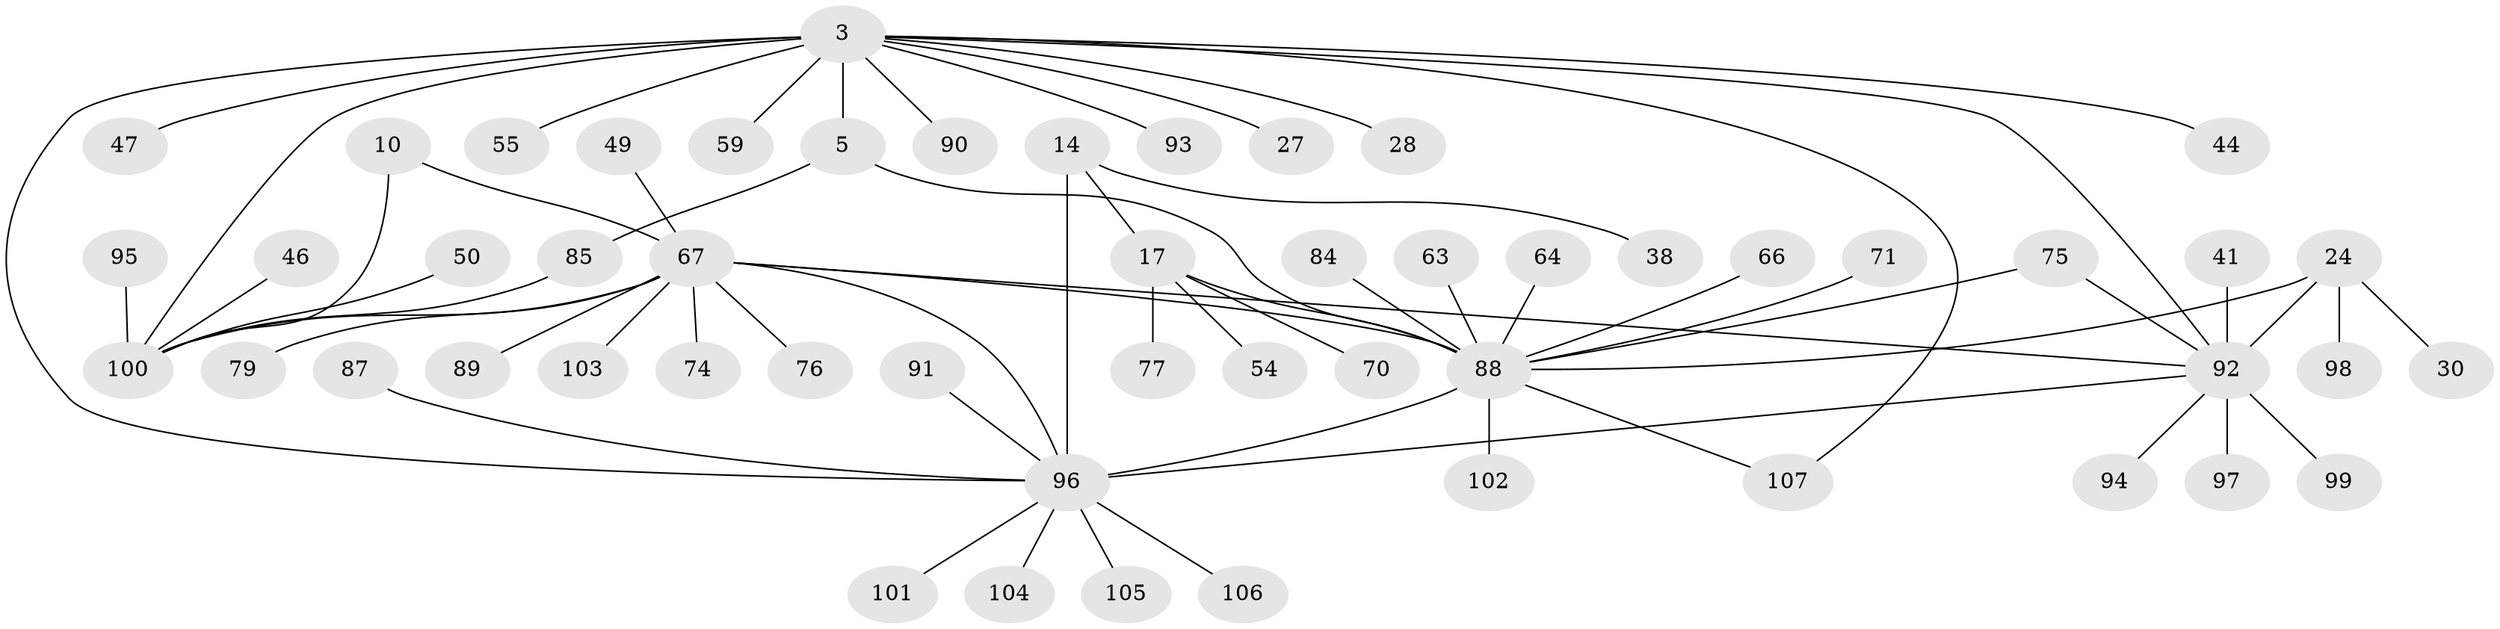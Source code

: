 // original degree distribution, {9: 0.04672897196261682, 8: 0.018691588785046728, 6: 0.037383177570093455, 4: 0.037383177570093455, 11: 0.037383177570093455, 7: 0.04672897196261682, 10: 0.009345794392523364, 1: 0.5607476635514018, 2: 0.14953271028037382, 5: 0.009345794392523364, 3: 0.04672897196261682}
// Generated by graph-tools (version 1.1) at 2025/54/03/09/25 04:54:50]
// undirected, 53 vertices, 63 edges
graph export_dot {
graph [start="1"]
  node [color=gray90,style=filled];
  3 [super="+2"];
  5 [super="+4"];
  10;
  14 [super="+11"];
  17 [super="+16"];
  24 [super="+22"];
  27;
  28;
  30;
  38;
  41;
  44;
  46;
  47;
  49;
  50;
  54;
  55 [super="+29"];
  59;
  63;
  64 [super="+34+62"];
  66;
  67 [super="+8"];
  70;
  71;
  74 [super="+45"];
  75;
  76;
  77;
  79;
  84;
  85 [super="+68"];
  87 [super="+69"];
  88 [super="+53+61+20+32+39+51+56"];
  89;
  90;
  91;
  92 [super="+25+23"];
  93 [super="+83"];
  94;
  95;
  96 [super="+65+72+73+80+86"];
  97;
  98;
  99;
  100 [super="+81+9"];
  101;
  102;
  103;
  104;
  105;
  106;
  107 [super="+42+60+82"];
  3 -- 5 [weight=6];
  3 -- 59;
  3 -- 44;
  3 -- 47;
  3 -- 90;
  3 -- 27;
  3 -- 28;
  3 -- 107;
  3 -- 100 [weight=2];
  3 -- 55;
  3 -- 93;
  3 -- 92;
  3 -- 96 [weight=2];
  5 -- 85;
  5 -- 88;
  10 -- 100 [weight=2];
  10 -- 67 [weight=2];
  14 -- 17;
  14 -- 38;
  14 -- 96 [weight=6];
  17 -- 54;
  17 -- 70;
  17 -- 77;
  17 -- 88 [weight=6];
  24 -- 98;
  24 -- 30;
  24 -- 88 [weight=2];
  24 -- 92 [weight=6];
  41 -- 92;
  46 -- 100;
  49 -- 67;
  50 -- 100;
  63 -- 88;
  64 -- 88;
  66 -- 88;
  67 -- 96;
  67 -- 100 [weight=4];
  67 -- 103;
  67 -- 74;
  67 -- 76;
  67 -- 79;
  67 -- 88 [weight=2];
  67 -- 89;
  67 -- 92 [weight=2];
  71 -- 88;
  75 -- 88;
  75 -- 92;
  84 -- 88;
  85 -- 100;
  87 -- 96;
  88 -- 102;
  88 -- 107;
  88 -- 96;
  91 -- 96;
  92 -- 97;
  92 -- 99;
  92 -- 94;
  92 -- 96;
  95 -- 100;
  96 -- 101;
  96 -- 104;
  96 -- 105;
  96 -- 106;
}
